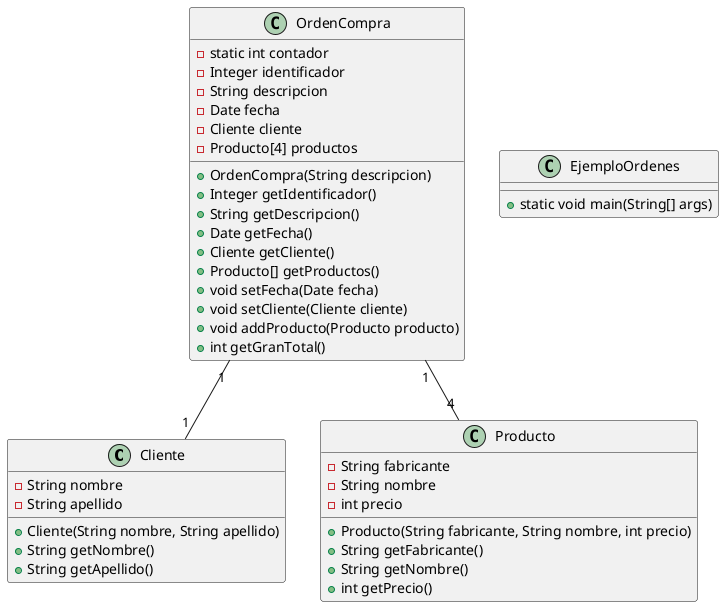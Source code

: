 @startuml ProyectoOrdenCompra

class Cliente {
    - String nombre
    - String apellido
    + Cliente(String nombre, String apellido)
    + String getNombre()
    + String getApellido()
}

class Producto {
    - String fabricante
    - String nombre
    - int precio
    + Producto(String fabricante, String nombre, int precio)
    + String getFabricante()
    + String getNombre()
    + int getPrecio()
}

class OrdenCompra {
    - static int contador
    - Integer identificador
    - String descripcion
    - Date fecha
    - Cliente cliente
    - Producto[4] productos
    + OrdenCompra(String descripcion)
    + Integer getIdentificador()
    + String getDescripcion()
    + Date getFecha()
    + Cliente getCliente()
    + Producto[] getProductos()
    + void setFecha(Date fecha)
    + void setCliente(Cliente cliente)
    + void addProducto(Producto producto)
    + int getGranTotal()
}

class EjemploOrdenes {
    + static void main(String[] args)
}

OrdenCompra "1" -- "1" Cliente
OrdenCompra "1" -- "4" Producto

@enduml
